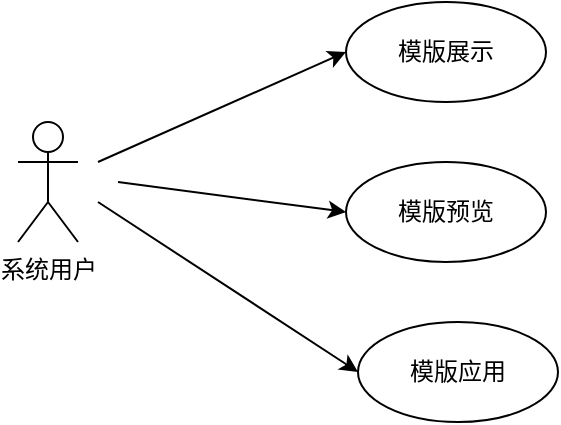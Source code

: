 <mxfile version="24.0.7" type="github">
  <diagram name="第 1 页" id="KTKJsEmMir3S93bBRBbg">
    <mxGraphModel dx="2074" dy="1146" grid="1" gridSize="10" guides="1" tooltips="1" connect="1" arrows="1" fold="1" page="1" pageScale="1" pageWidth="827" pageHeight="1169" math="0" shadow="0">
      <root>
        <mxCell id="0" />
        <mxCell id="1" parent="0" />
        <mxCell id="21QqtU8G__1vfCwsYd-i-1" value="系统用户" style="shape=umlActor;verticalLabelPosition=bottom;verticalAlign=top;html=1;outlineConnect=0;" parent="1" vertex="1">
          <mxGeometry x="200" y="210" width="30" height="60" as="geometry" />
        </mxCell>
        <mxCell id="21QqtU8G__1vfCwsYd-i-2" value="模版展示" style="ellipse;whiteSpace=wrap;html=1;" parent="1" vertex="1">
          <mxGeometry x="364" y="150" width="100" height="50" as="geometry" />
        </mxCell>
        <mxCell id="21QqtU8G__1vfCwsYd-i-3" value="模版应用" style="ellipse;whiteSpace=wrap;html=1;" parent="1" vertex="1">
          <mxGeometry x="370" y="310" width="100" height="50" as="geometry" />
        </mxCell>
        <mxCell id="21QqtU8G__1vfCwsYd-i-4" value="" style="endArrow=classic;html=1;rounded=0;entryX=0;entryY=0.5;entryDx=0;entryDy=0;" parent="1" target="21QqtU8G__1vfCwsYd-i-2" edge="1">
          <mxGeometry width="50" height="50" relative="1" as="geometry">
            <mxPoint x="240" y="230" as="sourcePoint" />
            <mxPoint x="440" y="290" as="targetPoint" />
          </mxGeometry>
        </mxCell>
        <mxCell id="21QqtU8G__1vfCwsYd-i-5" value="" style="endArrow=classic;html=1;rounded=0;entryX=0;entryY=0.5;entryDx=0;entryDy=0;" parent="1" target="21QqtU8G__1vfCwsYd-i-3" edge="1">
          <mxGeometry width="50" height="50" relative="1" as="geometry">
            <mxPoint x="240" y="250" as="sourcePoint" />
            <mxPoint x="374" y="185" as="targetPoint" />
          </mxGeometry>
        </mxCell>
        <mxCell id="iWDyJPBD2huWzQYJbSo--1" value="模版预览" style="ellipse;whiteSpace=wrap;html=1;" vertex="1" parent="1">
          <mxGeometry x="364" y="230" width="100" height="50" as="geometry" />
        </mxCell>
        <mxCell id="iWDyJPBD2huWzQYJbSo--2" value="" style="endArrow=classic;html=1;rounded=0;entryX=0;entryY=0.5;entryDx=0;entryDy=0;" edge="1" parent="1" target="iWDyJPBD2huWzQYJbSo--1">
          <mxGeometry width="50" height="50" relative="1" as="geometry">
            <mxPoint x="250" y="240" as="sourcePoint" />
            <mxPoint x="374" y="185" as="targetPoint" />
          </mxGeometry>
        </mxCell>
      </root>
    </mxGraphModel>
  </diagram>
</mxfile>
